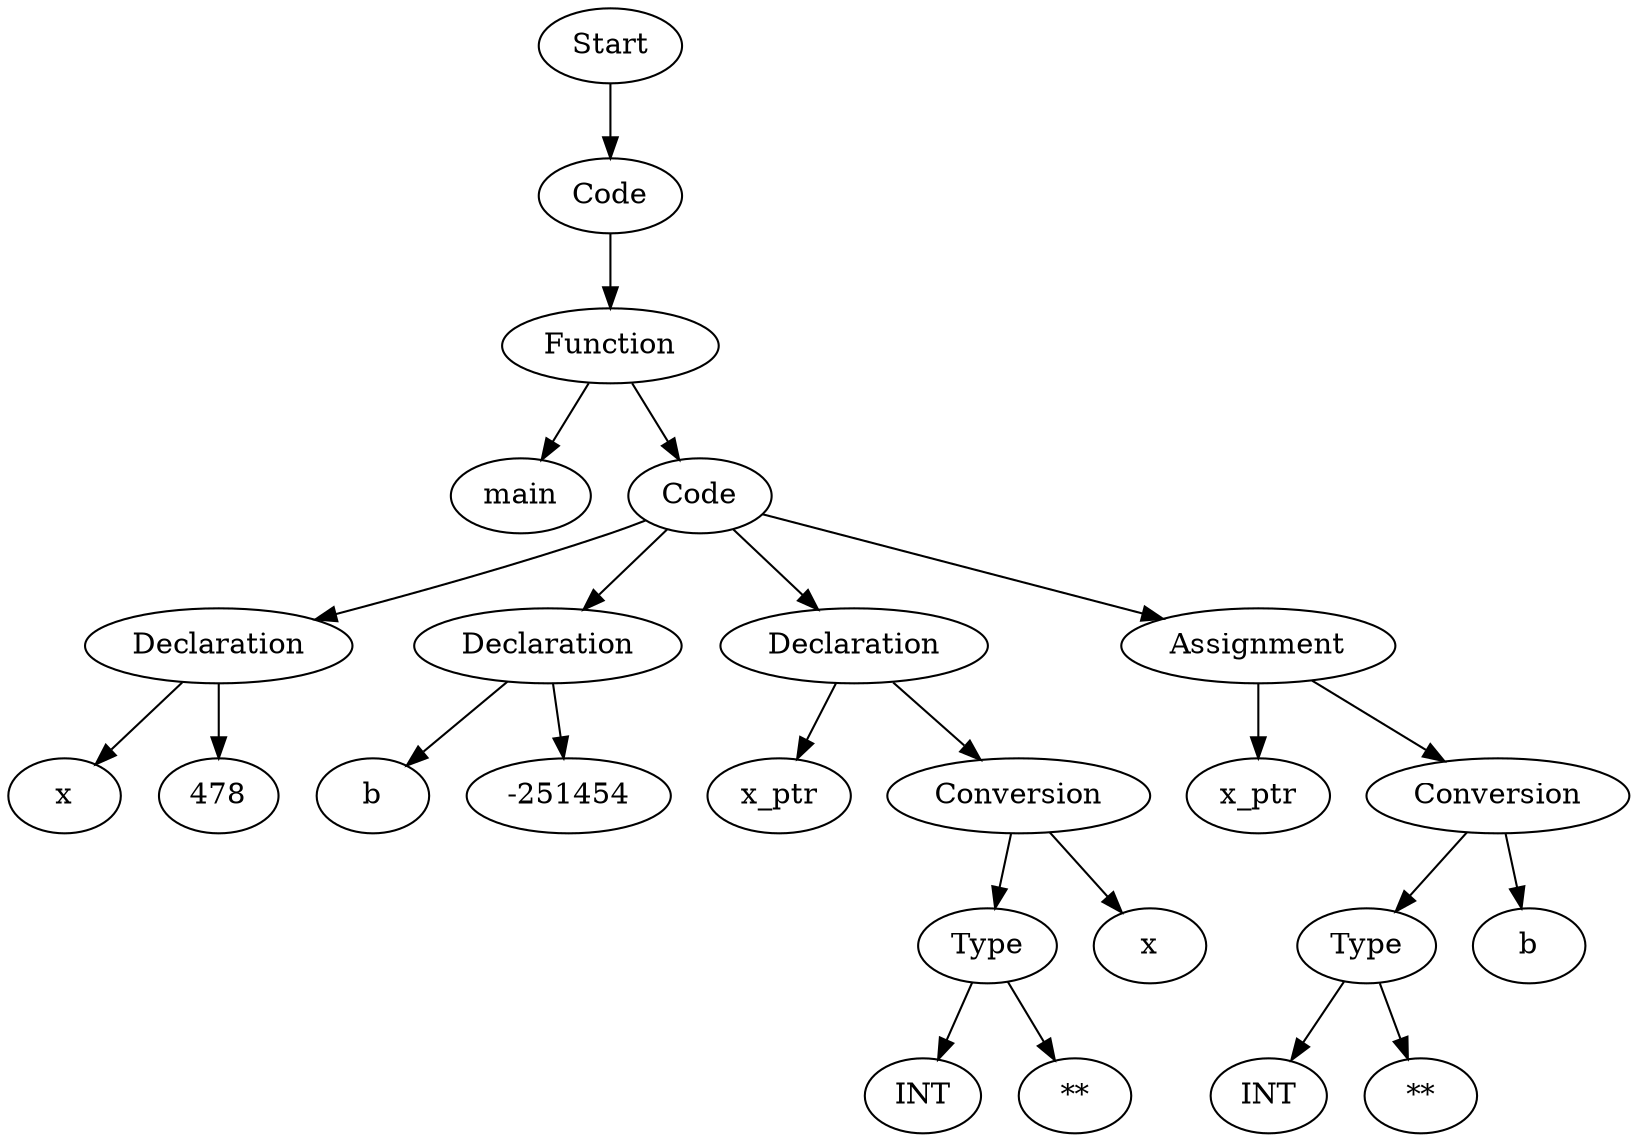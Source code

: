 digraph AST {
  "126744422427248" [label="Start"];
  "126744422427248" -> "126744422429504";
  "126744422429504" [label="Code"];
  "126744422429504" -> "126744422429648";
  "126744422429648" [label="Function"];
  "126744422429648" -> "126744422429792";
  "126744422429648" -> "126744422429840";
  "126744422429792" [label="main"];
  "126744422429840" [label="Code"];
  "126744422429840" -> "126744422429984";
  "126744422429840" -> "126744422430080";
  "126744422429840" -> "126744422430272";
  "126744422429840" -> "126744422430464";
  "126744422429984" [label="Declaration"];
  "126744422429984" -> "126744422430128";
  "126744422429984" -> "126744422430176";
  "126744422430128" [label="x"];
  "126744422430176" [label="478"];
  "126744422430080" [label="Declaration"];
  "126744422430080" -> "126744422430320";
  "126744422430080" -> "126744422430368";
  "126744422430320" [label="b"];
  "126744422430368" [label="-251454"];
  "126744422430272" [label="Declaration"];
  "126744422430272" -> "126744422430512";
  "126744422430272" -> "126744422430560";
  "126744422430512" [label="x_ptr"];
  "126744422430560" [label="Conversion"];
  "126744422430560" -> "126744422430704";
  "126744422430560" -> "126744422430800";
  "126744422430704" [label="Type"];
  "126744422430704" -> "126744422430848";
  "126744422430704" -> "126744422430896";
  "126744422430848" [label="INT"];
  "126744422430896" [label="**"];
  "126744422430800" [label="x"];
  "126744422430464" [label="Assignment"];
  "126744422430464" -> "126744422430992";
  "126744422430464" -> "126744422431040";
  "126744422430992" [label="x_ptr"];
  "126744422431040" [label="Conversion"];
  "126744422431040" -> "126744422431184";
  "126744422431040" -> "126744422431280";
  "126744422431184" [label="Type"];
  "126744422431184" -> "126744422431328";
  "126744422431184" -> "126744422431376";
  "126744422431328" [label="INT"];
  "126744422431376" [label="**"];
  "126744422431280" [label="b"];
}
